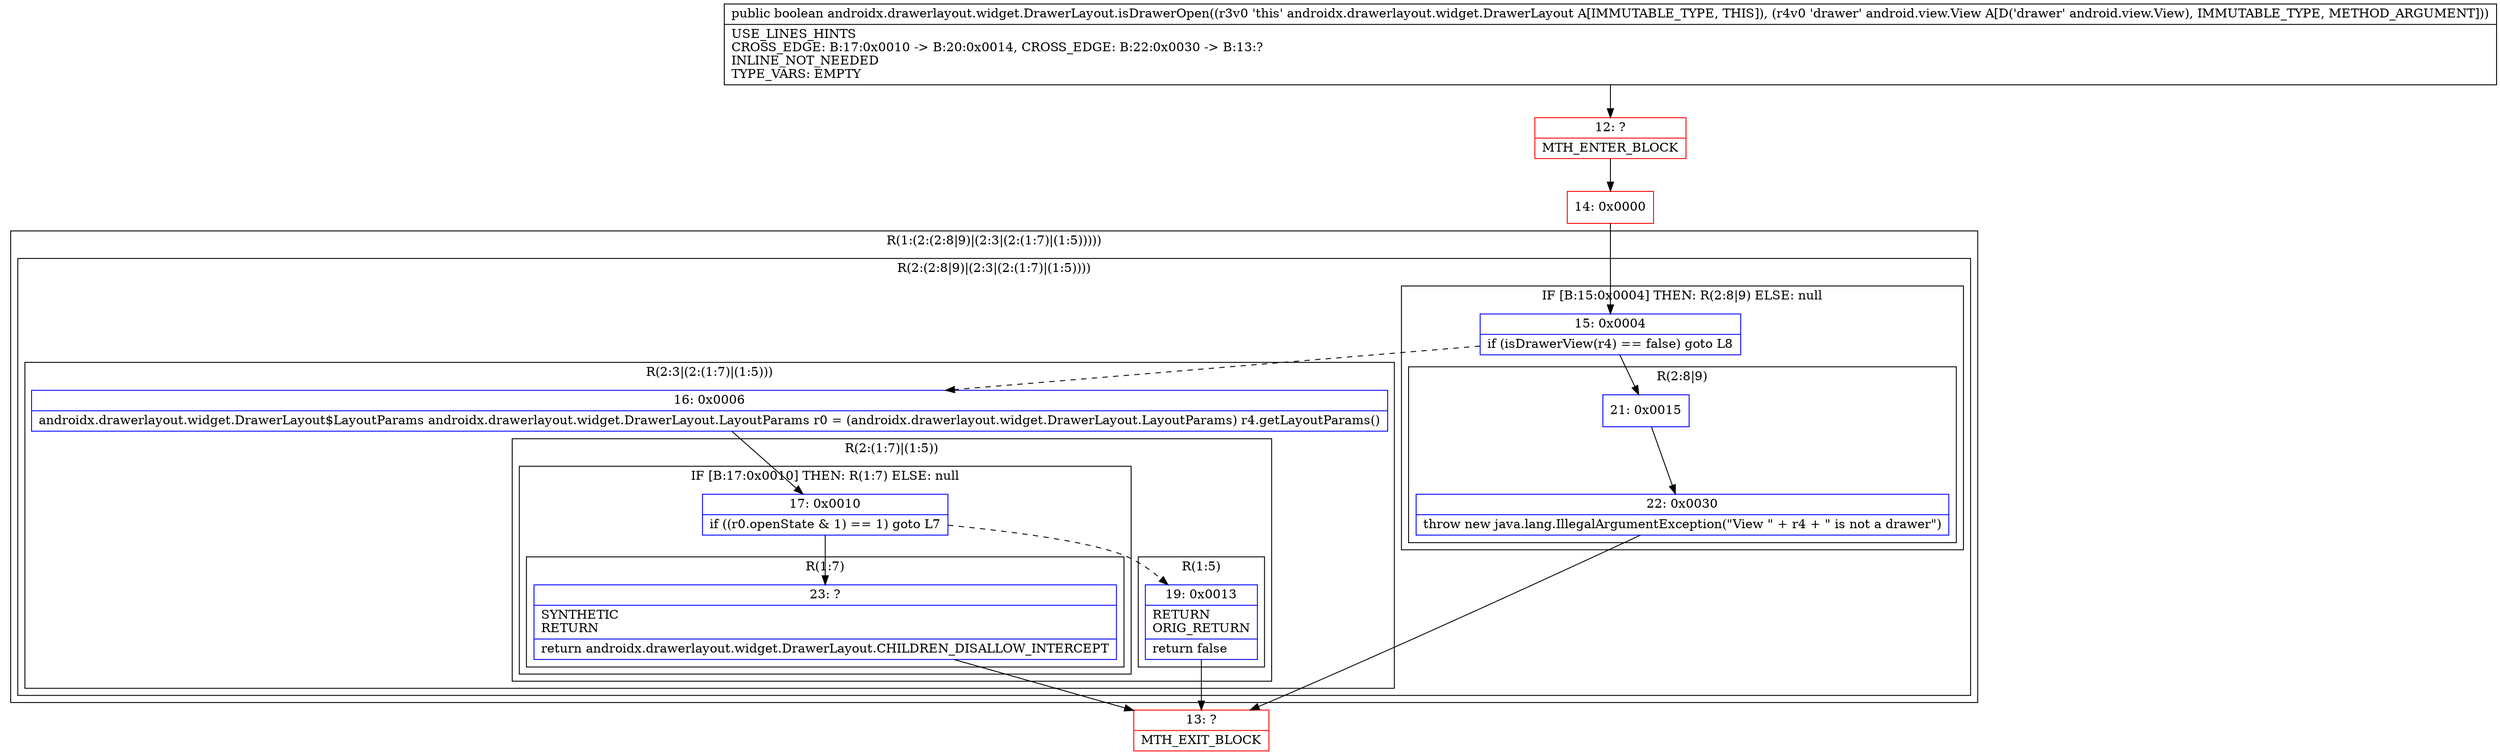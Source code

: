 digraph "CFG forandroidx.drawerlayout.widget.DrawerLayout.isDrawerOpen(Landroid\/view\/View;)Z" {
subgraph cluster_Region_1683702651 {
label = "R(1:(2:(2:8|9)|(2:3|(2:(1:7)|(1:5)))))";
node [shape=record,color=blue];
subgraph cluster_Region_1258521672 {
label = "R(2:(2:8|9)|(2:3|(2:(1:7)|(1:5))))";
node [shape=record,color=blue];
subgraph cluster_IfRegion_1346616256 {
label = "IF [B:15:0x0004] THEN: R(2:8|9) ELSE: null";
node [shape=record,color=blue];
Node_15 [shape=record,label="{15\:\ 0x0004|if (isDrawerView(r4) == false) goto L8\l}"];
subgraph cluster_Region_1364616177 {
label = "R(2:8|9)";
node [shape=record,color=blue];
Node_21 [shape=record,label="{21\:\ 0x0015}"];
Node_22 [shape=record,label="{22\:\ 0x0030|throw new java.lang.IllegalArgumentException(\"View \" + r4 + \" is not a drawer\")\l}"];
}
}
subgraph cluster_Region_444490990 {
label = "R(2:3|(2:(1:7)|(1:5)))";
node [shape=record,color=blue];
Node_16 [shape=record,label="{16\:\ 0x0006|androidx.drawerlayout.widget.DrawerLayout$LayoutParams androidx.drawerlayout.widget.DrawerLayout.LayoutParams r0 = (androidx.drawerlayout.widget.DrawerLayout.LayoutParams) r4.getLayoutParams()\l}"];
subgraph cluster_Region_1873326651 {
label = "R(2:(1:7)|(1:5))";
node [shape=record,color=blue];
subgraph cluster_IfRegion_324201458 {
label = "IF [B:17:0x0010] THEN: R(1:7) ELSE: null";
node [shape=record,color=blue];
Node_17 [shape=record,label="{17\:\ 0x0010|if ((r0.openState & 1) == 1) goto L7\l}"];
subgraph cluster_Region_954092098 {
label = "R(1:7)";
node [shape=record,color=blue];
Node_23 [shape=record,label="{23\:\ ?|SYNTHETIC\lRETURN\l|return androidx.drawerlayout.widget.DrawerLayout.CHILDREN_DISALLOW_INTERCEPT\l}"];
}
}
subgraph cluster_Region_1972271906 {
label = "R(1:5)";
node [shape=record,color=blue];
Node_19 [shape=record,label="{19\:\ 0x0013|RETURN\lORIG_RETURN\l|return false\l}"];
}
}
}
}
}
Node_12 [shape=record,color=red,label="{12\:\ ?|MTH_ENTER_BLOCK\l}"];
Node_14 [shape=record,color=red,label="{14\:\ 0x0000}"];
Node_13 [shape=record,color=red,label="{13\:\ ?|MTH_EXIT_BLOCK\l}"];
MethodNode[shape=record,label="{public boolean androidx.drawerlayout.widget.DrawerLayout.isDrawerOpen((r3v0 'this' androidx.drawerlayout.widget.DrawerLayout A[IMMUTABLE_TYPE, THIS]), (r4v0 'drawer' android.view.View A[D('drawer' android.view.View), IMMUTABLE_TYPE, METHOD_ARGUMENT]))  | USE_LINES_HINTS\lCROSS_EDGE: B:17:0x0010 \-\> B:20:0x0014, CROSS_EDGE: B:22:0x0030 \-\> B:13:?\lINLINE_NOT_NEEDED\lTYPE_VARS: EMPTY\l}"];
MethodNode -> Node_12;Node_15 -> Node_16[style=dashed];
Node_15 -> Node_21;
Node_21 -> Node_22;
Node_22 -> Node_13;
Node_16 -> Node_17;
Node_17 -> Node_19[style=dashed];
Node_17 -> Node_23;
Node_23 -> Node_13;
Node_19 -> Node_13;
Node_12 -> Node_14;
Node_14 -> Node_15;
}

